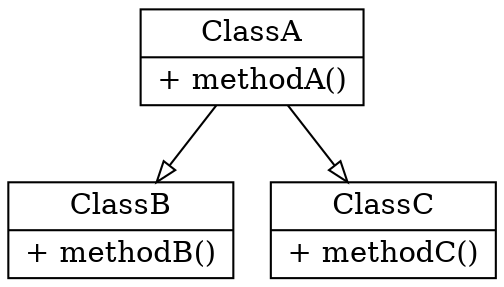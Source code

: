 
digraph Mehrfachvererbung {
    node [shape=record];

    // Klassen definieren
    classA [
        label="{ClassA|
        + methodA()}"
    ];
    classB [
        label="{ClassB|
        + methodB()}"
    ];
    classC [
        label="{ClassC|
        + methodC()}"
    ];

    // Vererbungsbeziehungen definieren
    classA -> classB [arrowhead="onormal", label=""];
    classA -> classC [arrowhead="onormal", label=""];
}


